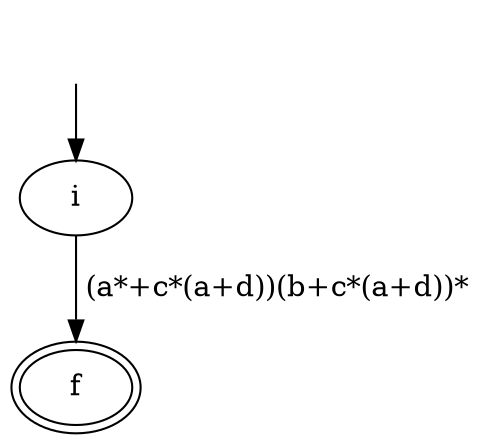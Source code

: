 digraph "AFER" {
    _nil0 [style="invis"]
    _nil0 -> i [label=""]
    i -> f [label=" (a*+c*(a+d))(b+c*(a+d))*"]
    f [peripheries=2]
}

